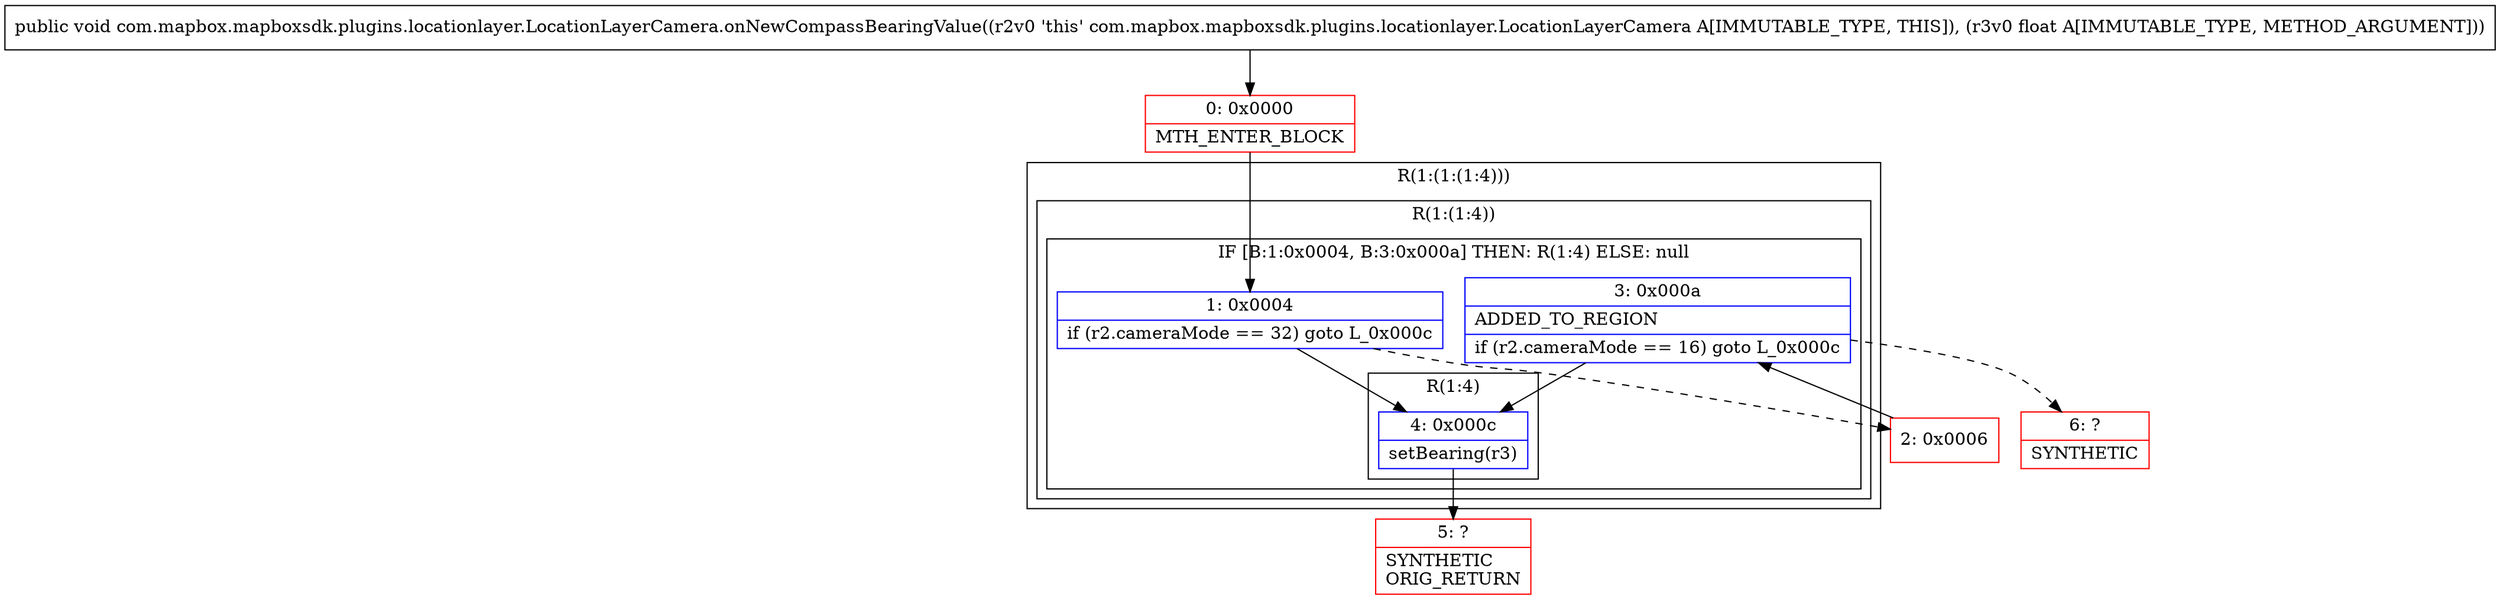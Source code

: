 digraph "CFG forcom.mapbox.mapboxsdk.plugins.locationlayer.LocationLayerCamera.onNewCompassBearingValue(F)V" {
subgraph cluster_Region_507321336 {
label = "R(1:(1:(1:4)))";
node [shape=record,color=blue];
subgraph cluster_Region_246421586 {
label = "R(1:(1:4))";
node [shape=record,color=blue];
subgraph cluster_IfRegion_792287999 {
label = "IF [B:1:0x0004, B:3:0x000a] THEN: R(1:4) ELSE: null";
node [shape=record,color=blue];
Node_1 [shape=record,label="{1\:\ 0x0004|if (r2.cameraMode == 32) goto L_0x000c\l}"];
Node_3 [shape=record,label="{3\:\ 0x000a|ADDED_TO_REGION\l|if (r2.cameraMode == 16) goto L_0x000c\l}"];
subgraph cluster_Region_876770974 {
label = "R(1:4)";
node [shape=record,color=blue];
Node_4 [shape=record,label="{4\:\ 0x000c|setBearing(r3)\l}"];
}
}
}
}
Node_0 [shape=record,color=red,label="{0\:\ 0x0000|MTH_ENTER_BLOCK\l}"];
Node_2 [shape=record,color=red,label="{2\:\ 0x0006}"];
Node_5 [shape=record,color=red,label="{5\:\ ?|SYNTHETIC\lORIG_RETURN\l}"];
Node_6 [shape=record,color=red,label="{6\:\ ?|SYNTHETIC\l}"];
MethodNode[shape=record,label="{public void com.mapbox.mapboxsdk.plugins.locationlayer.LocationLayerCamera.onNewCompassBearingValue((r2v0 'this' com.mapbox.mapboxsdk.plugins.locationlayer.LocationLayerCamera A[IMMUTABLE_TYPE, THIS]), (r3v0 float A[IMMUTABLE_TYPE, METHOD_ARGUMENT])) }"];
MethodNode -> Node_0;
Node_1 -> Node_2[style=dashed];
Node_1 -> Node_4;
Node_3 -> Node_4;
Node_3 -> Node_6[style=dashed];
Node_4 -> Node_5;
Node_0 -> Node_1;
Node_2 -> Node_3;
}

